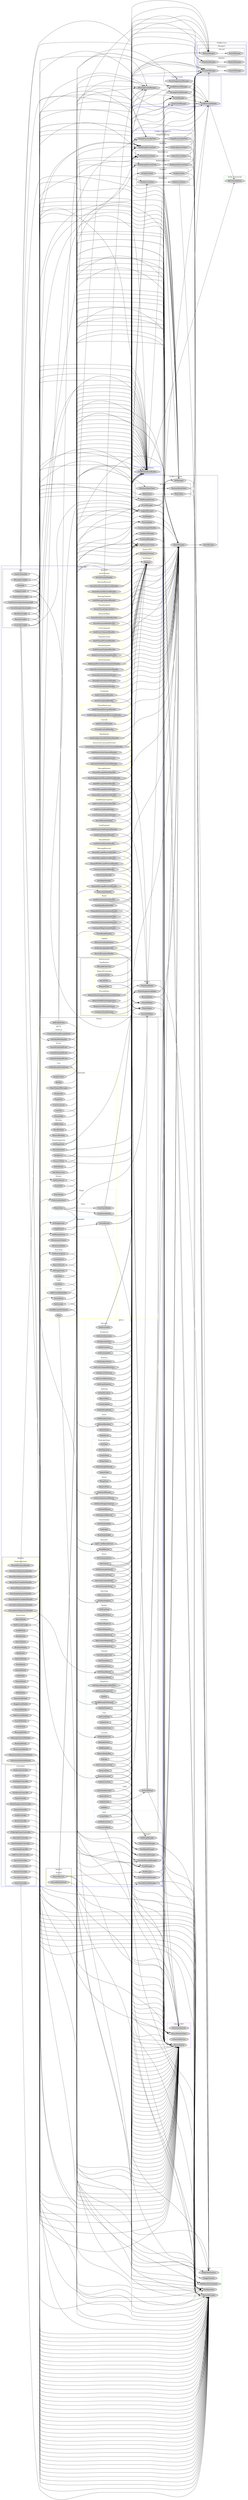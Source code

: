 digraph GrillBot {
    rankdir=LR
    
    subgraph cluster_0 {
		node [style=filled];
		label = "GrillBot.Common";
		color=blue
		
		InitManager
		EventLogManager
		EventManager
		LoggingManager
		CommonLoggerHandler
		ITextsManager -> TextsManager
		FormatHelper
		GuildHelper
		FileStorageFactory
		ApiRequestContext
		CooldownManager
		
		subgraph cluster_0_1 {
            node [style=filled];    
            label="Services";
            color=black;
            
            IKachnaOnlineClient -> KachnaOnlineClient
            IMathClient -> MathClient
		}
	}
	
	 subgraph cluster_1 {
		node [style=filled];
		label = "GrillBot.Database";
		color=blue
		
        GrillBotDatabaseBuilder
	}
	
	subgraph cluster_2 {
		node [style=filled];
		label = "GrillBot.Cache";
		color=blue
		
        GrillBotCacheBuilder
        
        IMessageCacheManager -> MessageCacheManager
        InviteManager
        ProfilePictureManager
        DataCacheManager
        EmoteSuggestionManager
	}
	
	subgraph cluster_3 {
		node [style=filled];
		label = "GrillBot.App";
		color=blue
		
        subgraph cluster_3_1 {
            node [style=filled];
            label="Actions";
            color=black;
            
            ApiBridgeAction
            
            subgraph cluster_3_1_1 {
                node[style=filled];
                label="API V1";
                color=yellow;
                
                subgraph cluster_3_1_1_1 {
                    node[style=filled];
                    label="AuditLog";
                    color=lightblue;
                    
                    CreateLogItem
                    GetAuditLogList
                    GetAuditLogDetail
                    RemoveItem
                }
                
                subgraph cluster_3_1_1_2 {
                    node[style=filled];
                    label="Auth";
                    color=lightblue;
                    
                    CreateToken
                    GetRedirectLink
                    ProcessCallback
                }
                
                subgraph cluster_3_1_1_3 {
                    node[style=filled];
                    label="AutoReply";
                    color=lightblue;
                    
                    CreateAutoReplyItem
                    GetAutoReplyItem
                    GetAutoReplyList
                    RemoveAutoReplyItem
                    UpdateAutoReplyItem
                }
                
                subgraph cluster_3_1_1_4 {
                    node[style=filled];
                    label="Channel";
                    color=lightblue;
                    
                    subgraph cluster_3_1_1_4_1 {
                        node[style=filled];
                        label="SimpleList";
                        color=lightblue;
                        
                        GetChannelSimpleList
                        GetChannelSimpleListWithPins
                    }
                    
                    ClearMessageCache
                    GetChannelDetail
                    GetChannelList
                    GetChannelUsers
                    GetPins
                    GetChannelboard
                    ApiV1_SendMessageToChannel[label="SendMessageToChannel"]
                    UpdateChannel
                }
                
                subgraph cluster_3_1_1_5 {
                    node[style=filled];
                    label="Dashboard";
                    color=lightblue;
                    
                    GetActiveOperations
                    GetCommonInfo
                    GetOperationStats
                    GetServicesList
                }
                
                subgraph cluster_3_1_1_6 {
                    node[style=filled];
                    label="Emote";
                    color=lightblue;
                    
                    GetEmoteSuggestionsList
                    GetStatOfEmote
                    GetStatsOfEmotes
                    GetSupportedEmotes
                    GetUserStatisticsOfEmote
                    MergeStats
                    RemoveStats
                }
                
                subgraph cluster_3_1_1_7 {
                    node[style=filled];
                    label="Guild";
                    color=lightblue;
                    
                    GetAvailableGuilds
                    GetGuildDetail
                    GetGuildList
                    GetRoles
                    UpdateGuild
                }
                
                subgraph cluster_3_1_1_8 {
                    node[style=filled];
                    label="Invite";
                    color=lightblue;
                    
                    DeleteInvite
                    GetInviteList
                    GetMetadataCount
                    RefreshMetadata
                }
                
                subgraph cluster_3_1_1_9 {
                    node[style=filled];
                    label="Points";
                    color=lightblue;
                    
                    ComputeUserPoints
                    GetPointsLeaderboard
                    GetTransactionList
                    ServiceIncrementPoints
                    ServiceTransferPoints
                    GetUserList
                }
                
                subgraph cluster_3_1_1_10 {
                    node[style=filled];
                    label="PublicApiClients";
                    color=lightblue;
                    
                    CreateClient
                    DeleteClient
                    GetClient
                    GetClientsList
                    GetPublicApiMethods
                    UpdateClient
                }
                
                subgraph cluster_3_1_1_11 {
                    node[style=filled];
                    label="Reminder";
                    color=lightblue;
                    
                    FinishRemind
                    ApiV1_GetReminderList
                }
                
                subgraph cluster_3_1_1_12 {
                    node[style=filled];
                    label="ScheduledJobs";
                    color=lightblue;
                    
                    GetScheduledJobs
                    RunScheduledJob
                    UpdateJob
                }
                
                subgraph cluster_3_1_1_13 {
                    node[style=filled];
                    label="Searching";
                    color=lightblue;
                    
                    ApiV1_GetSearchingList[label="GetSearchingList"]
                    RemoveSearches
                }
                
                subgraph cluster_3_1_1_14 {
                    node[style=filled];
                    label="Services";
                    color=lightblue;
                    
                    GetServiceInfo
                }
                
                subgraph cluster_3_1_1_15 {
                    node[style=filled];
                    label="Statistics";
                    color=lightblue;
                    
                    GetDatabaseStatus
                    GetEventStatistics
                    GetOperationStats
                    GetUnverifyStatistics
                    GetApiUserStatistics
                    GetUserCommandStatistics
                }
                
                subgraph cluster_3_1_1_16 {
                    node[style=filled];
                    label="System";
                    color=lightblue;
                    
                    ChangeBotStatus
                    GetEventLog
                }
                
                subgraph cluster_3_1_1_17 {
                    node[style=filled];
                    label="Unverify";
                    color=lightblue;
                    
                    AddKeepables
                    GetCurrentUnverifies
                    GetKeepablesList
                    GetLogs
                    KeepableExists
                    RecoverState
                    RemoveKeepables
                    RemoveUnverify
                    UpdateUnverify
                }
                
                subgraph cluster_3_1_1_18 {
                    node[style=filled];
                    label="User";
                    color=lightblue;
                    
                    GetAvailableUsers
                    GetUserDetail
                    GetUserList
                    UpdateUser
                }
            }
            
            subgraph cluster_3_1_2 {
                node[style=filled];
                label="API V2";
                color=yellow;
                
                GetTodayBirthdayInfo
                
                subgraph cluster_3_1_2_1 {
                    node[style=filled];
                    label="AuditLog";
                    color=lightblue
                    
                    CreateAuditLogMessageAction
                }
                
                subgraph cluster_3_1_2_2 {
                    node[style=filled];
                    label="Events";
                    color=lightblue;
                    
                    CancelScheduledEvent
                    CreateScheduledEvent
                    UpdateScheduledEvent
                }
                
                subgraph cluster_3_1_2_3 {
                    node[style=filled];
                    label="User";
                    color=lightblue;
                    
                    GetRubbergodUserKarma
                }
            }
            
            subgraph cluster_3_1_3 {
                node[style=filled];
                label="Commands";
                color=yellow;
                
                BotInfo
                ChannelInfo
                CleanChannelMessages
                DuckInfo
                Emojization
                GetChannelboard
                ImageCreator
                Mock
                PermissionsCleaner
                PermissionSetter
                PurgePins
                RolesReader
                Commands_SendMessageToChannel[label="SendMessageToChannel"]
                SolveExpression
                UserAccessList
                UserInfo
                
                subgraph cluster_3_1_3_1 {
                    node[style=filled];
                    label="Birthday";
                    color=lightblue;
                    
                    AddBirthday
                    HaveBirthday
                    RemoveBirthday
                }
                
                subgraph cluster_3_1_3_2 {
                    node[style=filled];
                    label="Emotes";
                    color=lightblue;
                    
                    EmoteInfo
                    GetEmotesList
                }
                
                subgraph cluster_3_1_3_3 {
                    node[style=filled];
                    label="EmoteSuggestion";
                    color=lightblue;
                    
                    FormSubmitted
                    InitSuggestion
                    ProcessToVote
                    SetApprove
                }
                
                subgraph cluster_3_1_3_4 {
                    node[style=filled];
                    label="Guild";
                    color=lightblue;
                    
                    GuildInfo
                }
                
                subgraph cluster_3_1_3_5 {
                    node[style=filled];
                    label="Points";
                    color=lightblue;
                    
                    PointsLeaderboard
                    PointsImage
                    
                    subgraph cluster_3_1_3_5_1 {
                        node[style=filled];
                        label="Chart";
                        color=lightblue;
                        
                        PointsChart
                        GuildChartBuilder
                        UserChartBuilder
                    }
                }
                
                subgraph cluster_3_1_3_6 {
                    node[style=filled];
                    label="Reminder";
                    color=lightblue;
                    
                    CopyRemind
                    CreateRemind
                    GetReminderList
                    Reminder_GetSuggestions[label="GetSuggestions"]
                }
                
                subgraph cluster_3_1_3_7 {
                    node[style=filled];
                    label="Searching";
                    color=lightblue;
                    
                    CreateSearch
                    GetSearchingList
                    Searching_GetSuggestions[label="GetSuggestions"]
                    RemoveSearch
                }
                
                subgraph cluster_3_1_3_8 {
                    node[style=filled];
                    label="Unverify";
                    color=lightblue;
                    
                    SelfUnverifyKeepables
                    UnverifyList
                    SetUnverify
                }
            }
        }
        
        subgraph cluster_3_2 {
            node [style=filled];
            label="Controllers";
            color=black;
            
            AuditLogController
            AuthController
            AutoReplyController
            ChannelController
            DashboardController
            DataController
            EmoteSuggestionController
            EmotesController
            GuildController
            InviteController
            PointsController
            PublicApiClientsController
            ReminderController
            ScheduledJobsController
            SearchingController
            SelfUnverifyController
            ServiceController
            StatisticsController
            SystemController
            UnverifyController
            UsersController
        }
        
        subgraph cluster_3_3 {
            node [style=filled];
            label="Handlers";
            color=black;
            
            InteractionHandler
            
            subgraph cluster_3_3_1 {
                node[style=filled];
                label="ChannelCreated";
                color=yellow;
                
                AuditChannelCreatedHandler
            }
            
            subgraph cluster_3_3_2 {
                node[style=filled];
                label="ChannelDestroyed";
                color=yellow;
                
                AuditChannelDestroyedHandler
                GuildConfigurationChannelDestroyedHandler
            }
            
            subgraph cluster_3_3_3 {
                node[style=filled];
                label="ChannelUpdated";
                color=yellow;
                
                AuditChannelUpdatedHandler
                AuditOverwritesChangedHandler
            }
            
            subgraph cluster_3_3_4 {
                node[style=filled];
                label="GuildMemberUpdated";
                color=yellow;
                
                AuditUserRoleUpdatedHandler
                AuditUserUpdatedHandler
                ServerBoosterHandler
                UserNicknameUpdatedHandler
            }
            
            subgraph cluster_3_3_5 {
                node[style=filled];
                label="GuildUpdated";
                color=yellow;
                
                AuditEmotesGuildUpdatedHandler
                AuditGuildUpdatedHandler
            }
            
            subgraph cluster_3_3_6 {
                node[style=filled];
                label="InteractionCommandExecuted";
                color=yellow;
                
                AuditInteractionCommandHandler
                EmoteSupportCheckInteractionCommandHandler
                UpdateUserLanguageHandler
                InteractionFailedCommandHandler
            }
            
            subgraph cluster_3_3_7 {
                node[style=filled];
                label="Logging";
                color=yellow;
                
                AuditLogLoggingHandler
                DiscordExceptionHandler
                WithoutAccidentRenderer
            }
            
            subgraph cluster_3_3_8 {
                node[style=filled];
                label="InviteCreated";
                color=yellow;
                
                InviteToCacheHandler
            }
            
            subgraph cluster_3_3_9 {
                node[style=filled];
                label="MessageDeleted";
                color=yellow;
                
                AuditMessageDeletedHandler
                ChannelMessageDeletedHandler
                EmoteMessageDeletedHandler
                EmoteSuggestionsMessageDeletedHandler
                PointsMessageDeletedHandler
            }
            
            subgraph cluster_3_3_10 {
                node[style=filled];
                label="MessageReceived";
                color=yellow;
                
                AutoReplyHandler
                ChannelMessageReceivedHandler
                ChannelPinMessageReceivedHandler
                EmoteChainHandler
                EmoteMessageReceivedHandler
                PointsMessageReceivedHandler
                UnsucessCommandHandler
            }
            
            subgraph cluster_3_3_11 {
                node[style=filled];
                label="MessageUpdated";
                color=yellow;
                
                AuditMessageUpdatedHandler
            }
            
            subgraph cluster_3_3_12 {
                node[style=filled];
                label="ReactionAdded";
                color=yellow;
                
                EmoteStatsReactionAddedHandler
                PointsReactionAddedHandler
            }
            
            subgraph cluster_3_3_13 {
                node[style=filled];
                label="ReactionRemoved";
                color=yellow;
                
                EmoteStatsReactionRemovedHandler
                PointsReactionRemovedHandler
            }
            
            subgraph cluster_3_3_14 {
                node[style=filled];
                label="Ready";
                color=yellow;
                
                AutoReplyReadyHandler
                ChannelInitSynchronizationHandler
                CommandsRegistrationHandler
                InviteReadyHandler
                UserInitSynchronizationHandler
                GuildSynchronizationHandler
                EmoteInitSynchronizationHandler
            }
            
            subgraph cluster_3_3_15 {
                node[style=filled];
                label="RoleDeleted";
                color=yellow;
                
                GuildConfigurationRoleDeletedHandler
            }
            
            subgraph cluster_3_3_16 {
                node[style=filled];
                label="Synchronization";
                color=yellow;
                
                ChannelSynchronizationHandler
                GuildSynchronizationHandler
                PointsServiceSynchronizationHandler
                RubbergodServiceSynchronizationHandler
                ThreadSynchronizationHandler
                UserSynchronizationHandler
            }
            
            subgraph cluster_3_3_17 {
                node[style=filled];
                label="ThreadDeleted";
                color=yellow;
                
                AuditThreadDeletedHandler
            }
            
            subgraph cluster_3_3_18 {
                node[style=filled];
                label="ThreadUpdated";
                color=yellow;
                
                ForumThreadTagsUpdated
            }
            
            subgraph cluster_3_3_19 {
                node[style=filled];
                label="UserJoined";
                color=yellow;
                
                AuditUserJoinedHandler
                InviteUserJoinedHandler
            }
            
            subgraph cluster_3_3_20 {
                node[style=filled];
                label="UserLeft";
                color=yellow;
                
                AuditUserLeftHandler
                UnverifyUserLeftHandler
            }
            
            subgraph cluster_3_3_21 {
                node[style=filled];
                label="UserUnbanned";
                color=yellow;
                
                AuditUserUnbannedHandler
            }
        }
        
        subgraph cluster_3_4 {
            node [style=filled];
            label="Helpers";
            color=black;
            
            DownloadHelper
            EmoteSuggestionHelper
            PointsHelper
            ChannelHelper
            RemindHelper
            UnverifyHelper
        }
        
        subgraph cluster_3_5 {
            node [style=filled];
            label="Infrastructure";
            color=black;
            
            subgraph cluster_3_5_1 {
                node[style=filled];
                label="Preconditions";
                color=yellow;
                
                CooldownCheckAttribute
                RequireEmoteSuggestionChannelAttribute
                RequireValidEmoteSuggestions
                RequireUserPermsAttribute
            }
            
            subgraph cluster_3_5_2 {
                node[style=filled];
                label="TypeReaders";
                color=yellow;
                
                MessageConverter -> { IMessageCacheManager }
            }
            
            subgraph cluster_3_5_3 {
                node[style=filled];
                label="RequestProcessing";
                color=yellow;
                
                ExceptionFilter
                RequestFilter
                ResultFilter
            }
        }
        
        subgraph cluster_3_6 {
            node [style=filled];
            label="Jobs";
            color=black;
            
            AuditLogClearingJob
            BirthdayCronJob
            MessageCacheJob
            PointsJob
            RemindCronJob
            UnverifyCronJob
            SuggestionJob
            CacheCleanerJob
            UnverifyLogArchivationJob
            UserPresenceSynchronizationJob
        }
        
        subgraph cluster_3_7 {
            node [style=filled];
            label="Managers";
            color=black;
            
            AuditLogManager
            AutoReplyManager
            EmoteChainManager
            UserManager
            UnverifyLogManager
            UnverifyProfileManager
            UnverifyMessageManager
            UnverifyCheckManager
            PinManager
        }
        
        subgraph cluster_3_8 {
            node [style=filled];
            label="Modules";
            color=black;
            
            subgraph cluster_3_8_1 {
                node[style=filled];
                label="Implementations";
                color=yellow;

                PointsBoardPaginationHandler
                RemindAutoCompleteHandler
                RemindPostponeHandler
                RemindPaginationHandler
                SearchingAutoCompleteHandler
                SearchingPaginationHandler
                UnverifyListPaginationHandler
                ChannelboardPaginationHandler
                EmotesListPaginationHandler
            }
            
            subgraph cluster_3_8_2 {
                node[style=filled];
                label="Interactions";
                color=yellow;
                
                SelfUnverifyModule
                UserMeModule
                UserModule
                AdminModule
                BirthdayModule
                BotModule
                SelfUnverifyConfig
                ChannelModule
                DuckModule
                EmoteModule
                GuildModule
                MathModule
                MemeModule
                MessageModule
                MessageClearSubModule
                MockingModule
                PermissionsModule
                PermissionsRemoveSubModule
                PermissionsSetSubModule
                PinModule
                PointsModule
                RemindModule
                RoleModule
                SearchingModule
                SuggestionModule
                UnverifyModule
            }
        }
        
        subgraph cluster_3_9 {
            node [style=filled];
            label="Services";
            color=black;
            
            subgraph cluster_3_9_1 {
                node[style=filled];
                label="Discord";
                color=yellow;
                
                DiscordHealthCheck
                DiscordService
            }
        }
	}
	
	subgraph cluster_4 {
	    node [style=filled];
	    label = "GrillBot.Core";
	    color=blue
	    
	    subgraph cluster_4_1 {
	        node [style=filled];
            label="Managers";
            color=black;
            
            subgraph cluster_4_1_1 {
	            node [style=filled];
                label="Discord";
                color=black;
                
                IEmoteManager -> EmoteManager
	        }
            
            subgraph cluster_4_1_2 {
	            node [style=filled];
                label="Performance";
                color=black;
                
                ICounterManager -> CounterManager
	        }
	        
	        subgraph cluster_4_1_3 {
	            node [style=filled];
                label="Random";
                color=black;
                
                IRandomManager -> RandomManager
	        }
	    }
	}
	
	subgraph cluster_5 {
	    node [style=filled];
	    label = "GrillBot.Core.Services";
	    color=blue
	    
	    subgraph cluster_5_1 {
	        node [style=filled];
            label="AuditLog";
            color=black;
            
            IAuditLogServiceClient -> AuditLogServiceClient
	    }
	    
	    subgraph cluster_5_2 {
	        node [style=filled];
            label="FileService";
            color=black;
            
            IFileServiceClient -> FileServiceClient
	    }
	    
	    subgraph cluster_5_3 {
	        node [style=filled];
            label="Graphics";
            color=black;

            IGraphicsClient -> GraphicsClient
	    }
	    
	    subgraph cluster_5_4 {
	        node [style=filled];
            label="ImageProcessing";
            color=black;
            
            IImageProcessingClient -> ImageProcessingClient
	    }
	    
	    subgraph cluster_5_5 {
	        node [style=filled];
            label="PointsService";
            color=black;
            
            IPointsServiceClient -> PointsServiceClient
	    }
	    
	    subgraph cluster_5_6 {
	        node [style=filled];
            label="RubbergodService";
            color=black;
            
            IRubbergodServiceClient -> RubbergodServiceClient
	    }
	}
	
	subgraph cluster_100 {
	    node[style=filled];
	    label = ".NET"
	    color=green
	    
	    ILoggerFactory
	    IServiceProvider
	    IConfiguration
	    IHttpClientFactory
	    IWebHostEnvironment
	}
	
	subgraph cluster_101 {
	    node[style=filled];
	    label = "Discord.NET"
	    color=purple
	    
	    DiscordSocketClient
	    InteractionService
	    CommandService
	    IDiscordClient
	}
	
	subgraph cluster_102 {
	    node[style=filled];
	    label = "Entity Framework"
	    color=green
	    
	    DbContextOptions
	}
	
	subgraph cluster_103 {
	    node[style=filled];
	    label = "AutoMapper"
	    color=red
	    
	    IMapper
	}
	
	subgraph cluster_104 {
	    node[style=filled];
	    label = "Quartz.NET"
	    color=orange
	    
	    ISchedulerFactory
	}
	
	InitManager -> { ILoggerFactory }
	EventLogManager -> { DiscordSocketClient InteractionService }
	LoggingManager -> { DiscordSocketClient InteractionService IServiceProvider }
	CommonLoggerHandler -> { ILoggerFactory }
	FormatHelper -> { ITextsManager }
	GuildHelper -> { ITextsManager }
	FileStorageFactory -> { IConfiguration }
	GrillBotDatabaseBuilder -> { DbContextOptions ICounterManager }
	GrillBotCacheBuilder -> { IServiceProvider DbContextOptions ICounterManager }
	CreateLogItem -> { ApiRequestContext ITextsManager IAuditLogServiceClient }
	GetAuditLogList -> { ApiRequestContext GrillBotDatabaseBuilder IMapper IFileServiceClient IAuditLogServiceClient }
	RemoveItem -> { ApiRequestContext ITextsManager IFileServiceClient IAuditLogServiceClient }
	CreateToken -> { ApiRequestContext IHttpClientFactory IDiscordClient ITextsManager GrillBotDatabaseBuilder IConfiguration }
	GetRedirectLink -> { ApiRequestContext IConfiguration }
	ProcessCallback -> { ApiRequestContext IConfiguration IHttpClientFactory }
	CreateAutoReplyItem -> { ApiRequestContext AutoReplyManager GrillBotDatabaseBuilder IMapper }
	GetAutoReplyItem -> { ApiRequestContext GrillBotDatabaseBuilder IMapper ITextsManager }
	GetAutoReplyList -> { ApiRequestContext GrillBotDatabaseBuilder IMapper }
	RemoveAutoReplyItem -> { ApiRequestContext GrillBotDatabaseBuilder ITextsManager AutoReplyManager }
	UpdateAutoReplyItem -> { ApiRequestContext AutoReplyManager GrillBotDatabaseBuilder IMapper ITextsManager }
	ClearMessageCache -> { ApiRequestContext IDiscordClient IMessageCacheManager IAuditLogServiceClient }
	GetChannelDetail -> { ApiRequestContext GrillBotDatabaseBuilder ITextsManager IMapper IDiscordClient IMessageCacheManager }
	GetChannelList -> { ApiRequestContext GrillBotDatabaseBuilder IDiscordClient IMessageCacheManager IMapper }
	GetChannelUsers -> { ApiRequestContext GrillBotDatabaseBuilder IMapper }
	GetChannelboard -> { ApiRequestContext IDiscordClient GrillBotDatabaseBuilder IMapper }
	ApiV1_SendMessageToChannel -> { ApiRequestContext ITextsManager IDiscordClient IMessageCacheManager }
	UpdateChannel -> { ApiRequestContext GrillBotDatabaseBuilder ITextsManager AutoReplyManager ChannelHelper PointsHelper IDiscordClient IAuditLogServiceClient }
	GetEmoteSuggestionsList -> { ApiRequestContext GrillBotDatabaseBuilder IMapper }
	GetStatsOfEmotes -> { ApiRequestContext GrillBotDatabaseBuilder IMapper }
	GetSupportedEmotes -> { ApiRequestContext IMapper IDiscordClient }
	MergeStats -> { ApiRequestContext GrillBotDatabaseBuilder IEmoteManager IAuditLogServiceClient }
	RemoveStats -> { ApiRequestContext GrillBotDatabaseBuilder IAuditLogServiceClient }
	GetAvailableGuilds -> { ApiRequestContext GrillBotDatabaseBuilder IDiscordClient }
	GetGuildDetail -> { ApiRequestContext GrillBotDatabaseBuilder IMapper IDiscordClient GrillBotCacheBuilder ITextsManager IPointsServiceClient IAuditLogServiceClient }
	GetGuildList -> { ApiRequestContext GrillBotDatabaseBuilder IMapper IDiscordClient }
	GetRoles -> { ApiRequestContext IDiscordClient }
	UpdateGuild -> { ApiRequestContext IDiscordClient GrillBotDatabaseBuilder GetGuildDetail ITextsManager }
	GetInviteList -> { ApiRequestContext GrillBotDatabaseBuilder IMapper }
	GetMetadataCount -> { ApiRequestContext InviteManager }
	RefreshMetadata -> { ApiRequestContext IDiscordClient InviteManager IAuditLogServiceClient }
	ComputeUserPoints -> { ApiRequestContext GrillBotDatabaseBuilder IDiscordClient IMapper IPointsServiceClient }
	GetPointsLeaderboard -> { ApiRequestContext IDiscordClient GrillBotDatabaseBuilder IMapper IPointsServiceClient }
	GetTransactionList -> { ApiRequestContext GrillBotDatabaseBuilder IMapper IPointsServiceClient }
	ServiceIncrementPoints -> { ApiRequestContext IDiscordClient ITextsManager PointsHelper IPointsServiceClient }
	ServiceTransferPoints -> { ApiRequestContext IDiscordClient ITextsManager PointsHelper IPointsServiceClient }
	FinishRemind -> { ApiRequestContext GrillBotDatabaseBuilder IDiscordClient ITextsManager IAuditLogServiceClient }
	ApiV1_GetReminderList -> { ApiRequestContext GrillBotDatabaseBuilder IMapper }
	ApiV1_GetSearchingList -> { ApiRequestContext IDiscordClient GrillBotDatabaseBuilder IMapper }
	RemoveSearches -> { ApiRequestContext GrillBotDatabaseBuilder }
	GetDatabaseStatus -> { ApiRequestContext GrillBotDatabaseBuilder GrillBotCacheBuilder }
	GetEventStatistics -> { ApiRequestContext EventLogManager }
	GetUnverifyStatistics -> { ApiRequestContext GrillBotDatabaseBuilder }
	ChangeBotStatus -> { ApiRequestContext InitManager }
	GetEventLog -> { ApiRequestContext EventLogManager }
	AddKeepables -> { ApiRequestContext GrillBotDatabaseBuilder ITextsManager }
	GetCurrentUnverifies -> { ApiRequestContext IMapper IDiscordClient GrillBotDatabaseBuilder }
	GetKeepablesList -> { ApiRequestContext GrillBotDatabaseBuilder }
	GetLogs -> { ApiRequestContext IDiscordClient IMapper GrillBotDatabaseBuilder }
	KeepableExists -> { ApiRequestContext GrillBotDatabaseBuilder }
	RecoverState -> { ApiRequestContext GrillBotDatabaseBuilder ITextsManager IDiscordClient UnverifyLogManager }
	RemoveKeepables -> { ApiRequestContext GrillBotDatabaseBuilder ITextsManager }
	RemoveUnverify -> { ApiRequestContext IDiscordClient ITextsManager GrillBotDatabaseBuilder UnverifyMessageManager UnverifyLogManager LoggingManager UnverifyHelper }
	UpdateUnverify -> { ApiRequestContext IDiscordClient ITextsManager GrillBotDatabaseBuilder UnverifyLogManager UnverifyMessageManager }
	GetAvailableUsers -> { ApiRequestContext IDiscordClient GrillBotDatabaseBuilder }
	GetUserDetail -> { ApiRequestContext GrillBotDatabaseBuilder IMapper IDiscordClient ITextsManager IPointsServiceClient }
	GetUserList -> { ApiRequestContext GrillBotDatabaseBuilder IDiscordClient }
	UpdateUser -> { ApiRequestContext GrillBotDatabaseBuilder ITextsManager PointsHelper IDiscordClient IAuditLogServiceClient }
	GetTodayBirthdayInfo -> { ApiRequestContext GrillBotDatabaseBuilder IDiscordClient IConfiguration ITextsManager }
	Emojization -> { ITextsManager }
	ImageCreator -> { ProfilePictureManager IImageProcessingClient }
	PointsLeaderboard -> { ITextsManager FormatHelper IPointsServiceClient GrillBotDatabaseBuilder }
	AuditLogController -> { IServiceProvider }
	AuthController -> { IServiceProvider }
	AutoReplyController -> { IServiceProvider }
	ChannelController -> { IServiceProvider }
	DataController -> { IServiceProvider }
	EmoteSuggestionController -> { IServiceProvider }
	EmotesController -> { IServiceProvider }
	GuildController -> { IServiceProvider }
	InviteController -> { IServiceProvider }
	PointsController -> { IServiceProvider }
	ReminderController -> { IServiceProvider }
	SearchingController -> { IServiceProvider }
	SelfUnverifyController -> { IServiceProvider }
	StatisticsController -> { IServiceProvider }
	SystemController -> { IServiceProvider }
	UnverifyController -> { IServiceProvider }
	UsersController -> { IServiceProvider }
	InteractionHandler -> { DiscordSocketClient IServiceProvider InteractionService InitManager }
	RequireEmoteSuggestionChannelAttribute -> { GrillBotDatabaseBuilder }
	RequireValidEmoteSuggestions -> { GrillBotDatabaseBuilder }
	RequireUserPermsAttribute -> { ITextsManager GrillBotDatabaseBuilder }
	ExceptionFilter -> { ApiRequestContext LoggingManager IAuditLogServiceClient }
	RequestFilter -> { ApiRequestContext IDiscordClient UserManager }
	ResultFilter -> { ApiRequestContext IAuditLogServiceClient }
	PointsBoardPaginationHandler -> { PointsLeaderboard }
	RemindAutoCompleteHandler -> { Reminder_GetSuggestions }
	SearchingAutoCompleteHandler -> { Searching_GetSuggestions }
	SearchingPaginationHandler -> { GetSearchingList }
	SelfUnverifyModule -> { IServiceProvider }
	UserMeModule -> { IServiceProvider }
	BirthdayModule -> { IServiceProvider }
	BotModule -> { IServiceProvider }
	SelfUnverifyConfig -> { ITextsManager IServiceProvider }
	ChannelModule -> { IServiceProvider }
	DuckModule -> { IServiceProvider }
	EmoteModule -> { IServiceProvider }
	GuildModule -> { IServiceProvider }
	MathModule -> { IServiceProvider }
	MemeModule -> { IRandomManager IConfiguration IServiceProvider }
	MockingModule -> { IServiceProvider }
	PointsModule -> { IServiceProvider }
	RemindModule -> { IServiceProvider }
	SearchingModule -> { IServiceProvider }
	SuggestionModule -> { IServiceProvider }
	AuditLogClearingJob -> { GrillBotDatabaseBuilder IServiceProvider FileStorageFactory IDiscordClient InitManager LoggingManager IFileServiceClient IAuditLogServiceClient }
	AuditLogLoggingHandler -> { IConfiguration IServiceProvider IAuditLogServiceClient }
	BirthdayCronJob -> { IConfiguration IDiscordClient GetTodayBirthdayInfo GrillBotDatabaseBuilder IServiceProvider InitManager LoggingManager IAuditLogServiceClient }
	DiscordHealthCheck -> { DiscordSocketClient }
	DiscordService -> { DiscordSocketClient IConfiguration IServiceProvider IWebHostEnvironment InteractionService LoggingManager EventLogManager EventManager InteractionHandler PinManager }
	RemindCronJob -> { IServiceProvider IDiscordClient InitManager LoggingManager FinishRemind GrillBotDatabaseBuilder IAuditLogServiceClient }
	RemindHelper -> { IDiscordClient ITextsManager }
	SuggestionJob -> { IServiceProvider IDiscordClient InitManager LoggingManager EmoteSuggestionHelper GrillBotDatabaseBuilder IMessageCacheManager ITextsManager IAuditLogServiceClient }
	UnverifyCheckManager -> { GrillBotDatabaseBuilder IConfiguration IWebHostEnvironment ITextsManager }
	UnverifyCronJob -> { IServiceProvider IDiscordClient InitManager LoggingManager RemoveUnverify GrillBotDatabaseBuilder IAuditLogServiceClient }
	UnverifyLogManager -> { IDiscordClient GrillBotDatabaseBuilder }
	UnverifyMessageManager -> { ITextsManager }
	UnverifyProfileManager -> { GrillBotDatabaseBuilder ITextsManager }
	PointsJob -> { IServiceProvider IDiscordClient InitManager LoggingManager IPointsServiceClient IAuditLogServiceClient }
	UserPresenceSynchronizationJob -> { IServiceProvider IDiscordClient GrillBotDatabaseBuilder InitManager LoggingManager IAuditLogServiceClient }
	DiscordExceptionHandler -> { IDiscordClient IConfiguration IServiceProvider }
	MessageCacheJob -> { IServiceProvider IDiscordClient InitManager IMessageCacheManager LoggingManager IAuditLogServiceClient }
	MessageCacheManager -> { DiscordSocketClient InitManager GrillBotCacheBuilder ICounterManager }
	InviteManager -> { GrillBotCacheBuilder ICounterManager }
	ProfilePictureManager -> { GrillBotCacheBuilder ICounterManager }
	CleanChannelMessages -> { ITextsManager IMessageCacheManager }
	PurgePins -> { ITextsManager }
	RolesReader -> { FormatHelper ITextsManager }
	Commands_SendMessageToChannel -> { IHttpClientFactory ApiV1_SendMessageToChannel ITextsManager }
	MessageClearSubModule -> { IServiceProvider }
	PermissionsRemoveSubModule -> { IServiceProvider }
	PinModule -> { IServiceProvider }
	RoleModule -> { IServiceProvider }
	AdminModule -> { IServiceProvider }
	UserInfo -> { GrillBotDatabaseBuilder IConfiguration ITextsManager IPointsServiceClient }
	UserModule -> { IServiceProvider }
	UnverifyList -> { GrillBotDatabaseBuilder ITextsManager FormatHelper }
	UnverifyListPaginationHandler -> { UnverifyList }
	UnverifyModule -> { IServiceProvider }
	UserAccessList -> { ITextsManager }
	GetChannelboard -> { GrillBotDatabaseBuilder ITextsManager FormatHelper }
	ChannelboardPaginationHandler -> { GetChannelboard }
	RemindPostponeHandler -> { GrillBotDatabaseBuilder }
	CancelScheduledEvent -> { ApiRequestContext IDiscordClient ITextsManager }
	CreateScheduledEvent -> { ApiRequestContext IDiscordClient ITextsManager }
	UpdateScheduledEvent -> { ApiRequestContext IDiscordClient ITextsManager }
	CooldownCheckAttribute -> { CooldownManager ITextsManager }
	GetScheduledJobs -> { ApiRequestContext ISchedulerFactory DataCacheManager IAuditLogServiceClient }
	RunScheduledJob -> { ApiRequestContext ISchedulerFactory }
	ScheduledJobsController -> { IServiceProvider }
	CreateClient -> { ApiRequestContext GrillBotDatabaseBuilder }
	DeleteClient -> { ApiRequestContext GrillBotDatabaseBuilder }
	GetClientsList -> { ApiRequestContext GrillBotDatabaseBuilder }
	GetPublicApiMethods -> { ApiRequestContext }
	PublicApiClientsController -> { IServiceProvider }
	UpdateClient -> { ApiRequestContext GrillBotDatabaseBuilder ITextsManager }
	DataCacheManager -> { GrillBotCacheBuilder }
	WithoutAccidentRenderer -> { ProfilePictureManager DataCacheManager IImageProcessingClient }
	UpdateJob -> { ApiRequestContext DataCacheManager ISchedulerFactory ITextsManager }
	GetSearchingList -> { ApiV1_GetSearchingList ITextsManager }
	CopyRemind -> { GrillBotDatabaseBuilder ITextsManager CreateRemind }
	CreateRemind -> { ITextsManager IConfiguration FormatHelper GrillBotDatabaseBuilder }
	Reminder_GetSuggestions -> { GrillBotDatabaseBuilder ITextsManager }
	GetReminderList -> { ApiV1_GetReminderList ITextsManager GrillBotDatabaseBuilder }
	RemindPaginationHandler -> { GetReminderList }
	ChannelInfo -> { ITextsManager FormatHelper GrillBotDatabaseBuilder }
	UnverifyHelper -> { GrillBotDatabaseBuilder }
	AuditMessageDeletedHandler -> { IMessageCacheManager DownloadHelper IFileServiceClient IAuditLogServiceClient }
	ChannelMessageDeletedHandler -> { IMessageCacheManager GrillBotDatabaseBuilder IDiscordClient }
	EmoteMessageDeletedHandler -> { IEmoteManager IMessageCacheManager GrillBotDatabaseBuilder IDiscordClient }
	EmoteSuggestionsMessageDeletedHandler -> { IMessageCacheManager GrillBotDatabaseBuilder }
	PointsMessageDeletedHandler -> { IPointsServiceClient }
	AutoReplyHandler -> { AutoReplyManager }
	ChannelMessageReceivedHandler -> { IDiscordClient GrillBotDatabaseBuilder }
	EmoteChainHandler -> { EmoteChainManager }
    EmoteMessageReceivedHandler -> { IEmoteManager IDiscordClient GrillBotDatabaseBuilder }
    PointsMessageReceivedHandler -> { PointsHelper IPointsServiceClient }
    UnsucessCommandHandler -> { ITextsManager InteractionService GrillBotDatabaseBuilder ChannelHelper IRubbergodServiceClient }
    AutoReplyReadyHandler -> { AutoReplyManager }
    ChannelInitSynchronizationHandler -> { GrillBotDatabaseBuilder IDiscordClient }
    CommandsRegistrationHandler -> { InteractionService IDiscordClient LoggingManager }
    InviteReadyHandler -> { ApiRequestContext IDiscordClient RefreshMetadata }
    UserInitSynchronizationHandler -> { GrillBotDatabaseBuilder IDiscordClient }
    DownloadHelper -> { ICounterManager IHttpClientFactory }
    PointsHelper -> { IDiscordClient IPointsServiceClient GrillBotDatabaseBuilder }
    AutoReplyManager -> { GrillBotDatabaseBuilder }
    EmoteChainManager -> { IConfiguration }
    EventManager -> { IDiscordClient IServiceProvider InitManager ICounterManager InteractionService }
    AuditUserRoleUpdatedHandler -> { AuditLogManager ICounterManager IAuditLogServiceClient }
    AuditUserUpdatedHandler -> { IAuditLogServiceClient }
    ServerBoosterHandler -> { GrillBotDatabaseBuilder IConfiguration }
    AuditUserJoinedHandler -> { IAuditLogServiceClient }
    InviteUserJoinedHandler -> { IDiscordClient InviteManager GrillBotDatabaseBuilder IAuditLogServiceClient }
    InviteToCacheHandler -> { InviteManager }
    AuditChannelUpdatedHandler -> { IAuditLogServiceClient }
    AuditOverwritesChangedHandler -> { AuditLogManager ICounterManager IAuditLogServiceClient }
    AuditEmotesGuildUpdatedHandler -> { IAuditLogServiceClient }
    AuditGuildUpdatedHandler -> { IAuditLogServiceClient DownloadHelper }
    AuditThreadDeletedHandler -> { ChannelHelper IAuditLogServiceClient }
    ChannelHelper -> { GrillBotDatabaseBuilder IDiscordClient }
    EmoteStatsReactionRemovedHandler -> { IEmoteManager IMessageCacheManager GrillBotDatabaseBuilder }
    PointsReactionRemovedHandler -> { IPointsServiceClient }
    EmoteStatsReactionAddedHandler -> { IEmoteManager IMessageCacheManager GrillBotDatabaseBuilder }
    PointsReactionAddedHandler -> { IMessageCacheManager PointsHelper IPointsServiceClient }
    AuditChannelDestroyedHandler -> { IAuditLogServiceClient }
    AuditUserUnbannedHandler -> { IAuditLogServiceClient }
    AuditUserLeftHandler -> { IAuditLogServiceClient }
    AuditMessageUpdatedHandler -> { IMessageCacheManager IAuditLogServiceClient }
    AuditChannelCreatedHandler -> { IAuditLogServiceClient }
    AuditInteractionCommandHandler -> { IAuditLogServiceClient }
    PointsImage -> { GrillBotDatabaseBuilder ProfilePictureManager ITextsManager IPointsServiceClient IImageProcessingClient }
    DeleteInvite -> { ApiRequestContext GrillBotDatabaseBuilder ITextsManager }
    AddBirthday -> { GrillBotDatabaseBuilder }
    HaveBirthday -> { GrillBotDatabaseBuilder }
    RemoveBirthday -> { GrillBotDatabaseBuilder }
    Mock -> { IConfiguration IRandomManager }
    UserManager -> { GrillBotDatabaseBuilder }
    EmotesListPaginationHandler -> { GetEmotesList }
    GetEmotesList -> { GetStatsOfEmotes ITextsManager }
    EmoteInfo -> { GrillBotDatabaseBuilder IDiscordClient ITextsManager FormatHelper }
    PointsChart -> { IServiceProvider IPointsServiceClient IImageProcessingClient GuildChartBuilder UserChartBuilder }
    GraphicsClient -> { IHttpClientFactory ICounterManager }
    CreateSearch -> { GrillBotDatabaseBuilder }
    Searching_GetSuggestions -> { UserManager ApiV1_GetSearchingList }
    RemoveSearch -> { UserManager GrillBotDatabaseBuilder ITextsManager }
    UnverifyUserLeftHandler -> { GrillBotDatabaseBuilder }
    SetUnverify -> { UnverifyHelper UnverifyCheckManager UnverifyProfileManager UnverifyMessageManager UnverifyLogManager LoggingManager GrillBotDatabaseBuilder }
    EmoteSuggestionManager -> { GrillBotCacheBuilder }
    InitSuggestion -> { ITextsManager DownloadHelper EmoteSuggestionManager }
    EmoteSuggestionHelper -> { ITextsManager }
    FormSubmitted -> { EmoteSuggestionManager ITextsManager GrillBotDatabaseBuilder EmoteSuggestionHelper }
    ProcessToVote -> { GrillBotDatabaseBuilder ITextsManager EmoteSuggestionHelper IMessageCacheManager IDiscordClient }
    SetApprove -> { GrillBotDatabaseBuilder IMessageCacheManager IDiscordClient ITextsManager EmoteSuggestionHelper }
    BotInfo -> { ITextsManager }
    SelfUnverifyKeepables -> { GetKeepablesList ITextsManager }
    DuckInfo -> { IKachnaOnlineClient ITextsManager IConfiguration LoggingManager }
    KachnaOnlineClient -> { IHttpClientFactory ICounterManager }
    GuildInfo -> { GuildHelper UserManager ITextsManager }
    MathClient -> { ICounterManager IHttpClientFactory }
    SolveExpression -> { IMathClient ITextsManager }
    UpdateUserLanguageHandler -> { GrillBotDatabaseBuilder }
    UserNicknameUpdatedHandler -> { GrillBotDatabaseBuilder }
    GetOperationStats -> { ApiRequestContext ICounterManager }
    RubbergodServiceClient -> { ICounterManager IHttpClientFactory }
    MessageModule -> { IServiceProvider }
    PermissionsModule -> { IServiceProvider }
    FileServiceClient -> { ICounterManager IHttpClientFactory }
    GetServiceInfo -> { ApiRequestContext IGraphicsClient IRubbergodServiceClient IFileServiceClient LoggingManager IPointsServiceClient IImageProcessingClient IAuditLogServiceClient }
    CacheCleanerJob -> { IServiceProvider GrillBotCacheBuilder IDiscordClient InitManager LoggingManager IAuditLogServiceClient }
    ForumThreadTagsUpdated -> { IAuditLogServiceClient }
    UnverifyLogArchivationJob -> { IServiceProvider GrillBotDatabaseBuilder FileStorageFactory IDiscordClient InitManager LoggingManager IAuditLogServiceClient IConfiguration }
    ApiBridgeAction -> { ApiRequestContext IServiceProvider IRubbergodServiceClient }
    PermissionsSetSubModule -> { IServiceProvider }
    PointsServiceClient -> { ICounterManager IHttpClientFactory }
    ChannelSynchronizationHandler -> { GrillBotDatabaseBuilder }
    GuildSynchronizationHandler -> { GrillBotDatabaseBuilder IEmoteManager }
    PointsServiceSynchronizationHandler -> { IPointsServiceClient GrillBotDatabaseBuilder }
    RubbergodServiceSynchronizationHandler -> { IRubbergodServiceClient GrillBotDatabaseBuilder IMessageCacheManager }
    ThreadSynchronizationHandler -> { GrillBotDatabaseBuilder }
    UserSynchronizationHandler -> { GrillBotDatabaseBuilder }
    GuildChartBuilder -> { ITextsManager }
    ImageProcessingClient -> { ICounterManager IHttpClientFactory }
    UserChartBuilder -> { ITextsManager IRandomManager }
    GetUserStatisticsOfEmote -> { ApiRequestContext GrillBotDatabaseBuilder IMapper }
    GetClient -> { ApiRequestContext GrillBotDatabaseBuilder }
    GetStatOfEmote -> { ApiRequestContext GrillBotDatabaseBuilder IMapper }
    ChannelPinMessageReceivedHandler -> { GrillBotDatabaseBuilder }
    GetChannelSimpleList -> { ApiRequestContext IDiscordClient IMapper GrillBotDatabaseBuilder ITextsManager }
    GetChannelSimpleListWithPins -> { ApiRequestContext IDiscordClient GrillBotDatabaseBuilder IMapper }
    GetPins -> { ApiRequestContext ChannelHelper ITextsManager IRubbergodServiceClient }
    AuditLogServiceClient -> { ICounterManager IHttpClientFactory }
    GetAuditLogDetail -> { ApiRequestContext IAuditLogServiceClient GrillBotDatabaseBuilder IDiscordClient IMapper }
    GetApiUserStatistics -> { ApiRequestContext GrillBotDatabaseBuilder IAuditLogServiceClient }
    GetUserCommandStatistics -> { ApiRequestContext GrillBotDatabaseBuilder IAuditLogServiceClient }
    CreateAuditLogMessageAction -> { ApiRequestContext IAuditLogServiceClient }
    PinManager -> { InitManager IDiscordClient ICounterManager GrillBotDatabaseBuilder }
    DashboardController -> { IServiceProvider }
    GetActiveOperations -> { ApiRequestContext ICounterManager }
    GetCommonInfo -> { ApiRequestContext IDiscordClient InitManager IWebHostEnvironment }
    GetOperationStats -> { ApiRequestContext ICounterManager }
    GetServicesList -> { ApiRequestContext LoggingManager IGraphicsClient IRubbergodServiceClient IFileServiceClient IPointsServiceClient IImageProcessingClient IAuditLogServiceClient }
    ServiceController -> { IServiceProvider }
    GetRubbergodUserKarma -> { ApiRequestContext IRubbergodServiceClient IDiscordClient }
    GuildConfigurationChannelDestroyedHandler -> { IAuditLogServiceClient GrillBotDatabaseBuilder }
    GuildSynchronizationHandler -> { GrillBotDatabaseBuilder IDiscordClient }
    GuildConfigurationRoleDeletedHandler -> { IAuditLogServiceClient GrillBotDatabaseBuilder }
    EmoteSupportCheckInteractionCommandHandler -> { GrillBotDatabaseBuilder IEmoteManager }
    EmoteInitSynchronizationHandler -> { GrillBotDatabaseBuilder IDiscordClient }
    GetUserList -> { ApiRequestContext IPointsServiceClient GrillBotDatabaseBuilder IMapper }
    InteractionFailedCommandHandler -> { CooldownManager }
}

